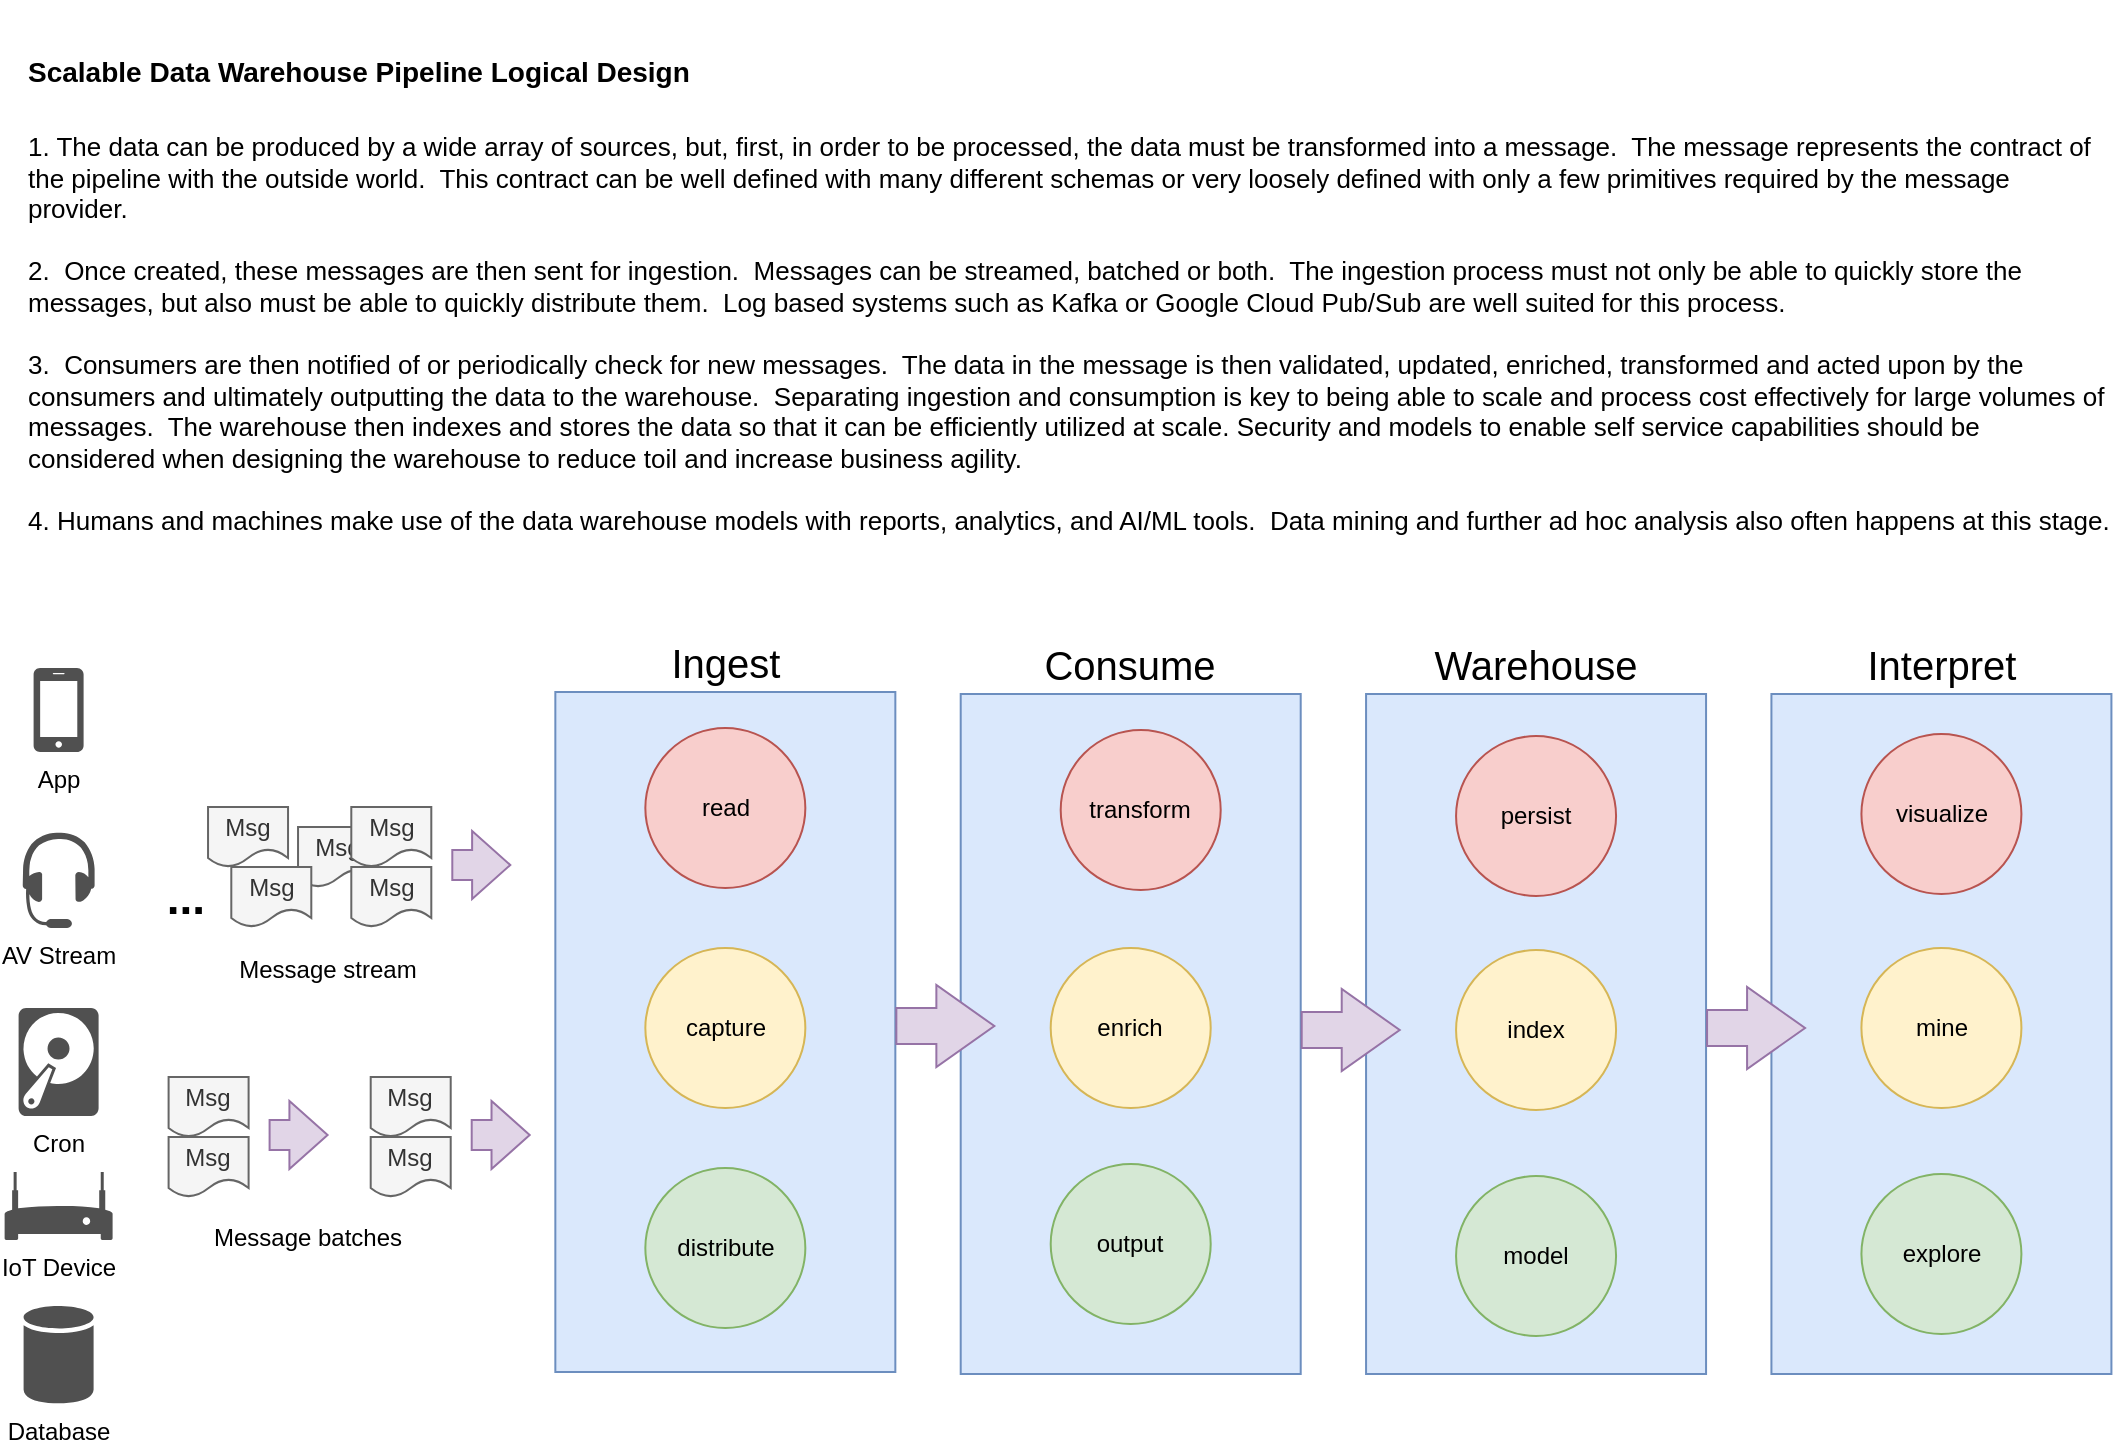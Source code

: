 <mxfile version="21.0.2" type="github">
  <diagram name="Data Warehouse" id="kMoMCdpy5W8sNm-j3-ZK">
    <mxGraphModel dx="1885" dy="860" grid="1" gridSize="10" guides="1" tooltips="1" connect="1" arrows="1" fold="1" page="1" pageScale="1" pageWidth="1100" pageHeight="850" math="0" shadow="0">
      <root>
        <mxCell id="0" />
        <mxCell id="1" parent="0" />
        <mxCell id="oZlIYxZioADE4AoBYQHe-13" value="Consume" style="rounded=0;whiteSpace=wrap;html=1;fillColor=#dae8fc;strokeColor=#6c8ebf;labelPosition=center;verticalLabelPosition=top;align=center;verticalAlign=bottom;fontStyle=0;fontSize=20;" parent="1" vertex="1">
          <mxGeometry x="496.35" y="353" width="170" height="340" as="geometry" />
        </mxCell>
        <mxCell id="oZlIYxZioADE4AoBYQHe-14" value="Warehouse" style="rounded=0;whiteSpace=wrap;html=1;fillColor=#dae8fc;strokeColor=#6c8ebf;labelPosition=center;verticalLabelPosition=top;align=center;verticalAlign=bottom;fontStyle=0;fontSize=20;" parent="1" vertex="1">
          <mxGeometry x="699.03" y="353" width="170" height="340" as="geometry" />
        </mxCell>
        <mxCell id="oZlIYxZioADE4AoBYQHe-15" value="Interpret" style="rounded=0;whiteSpace=wrap;html=1;fillColor=#dae8fc;strokeColor=#6c8ebf;labelPosition=center;verticalLabelPosition=top;align=center;verticalAlign=bottom;fontStyle=0;fontSize=20;" parent="1" vertex="1">
          <mxGeometry x="901.71" y="353" width="170" height="340" as="geometry" />
        </mxCell>
        <mxCell id="n4prdCTuh-MEloS2UhjO-1" value="Ingest" style="rounded=0;whiteSpace=wrap;html=1;fillColor=#dae8fc;strokeColor=#6c8ebf;labelPosition=center;verticalLabelPosition=top;align=center;verticalAlign=bottom;fontStyle=0;fontSize=20;" parent="1" vertex="1">
          <mxGeometry x="293.67" y="352" width="170" height="340" as="geometry" />
        </mxCell>
        <mxCell id="n4prdCTuh-MEloS2UhjO-3" value="read" style="ellipse;whiteSpace=wrap;html=1;aspect=fixed;fillColor=#f8cecc;strokeColor=#b85450;" parent="1" vertex="1">
          <mxGeometry x="338.67" y="370" width="80" height="80" as="geometry" />
        </mxCell>
        <mxCell id="n4prdCTuh-MEloS2UhjO-4" value="capture" style="ellipse;whiteSpace=wrap;html=1;aspect=fixed;fillColor=#fff2cc;strokeColor=#d6b656;" parent="1" vertex="1">
          <mxGeometry x="338.67" y="480" width="80" height="80" as="geometry" />
        </mxCell>
        <mxCell id="n4prdCTuh-MEloS2UhjO-5" value="distribute" style="ellipse;whiteSpace=wrap;html=1;aspect=fixed;fillColor=#d5e8d4;strokeColor=#82b366;" parent="1" vertex="1">
          <mxGeometry x="338.67" y="590" width="80" height="80" as="geometry" />
        </mxCell>
        <mxCell id="n4prdCTuh-MEloS2UhjO-12" value="IoT Device" style="sketch=0;pointerEvents=1;shadow=0;dashed=0;html=1;strokeColor=none;fillColor=#505050;labelPosition=center;verticalLabelPosition=bottom;verticalAlign=top;outlineConnect=0;align=center;shape=mxgraph.office.devices.modem;" parent="1" vertex="1">
          <mxGeometry x="18.3" y="592" width="54" height="34" as="geometry" />
        </mxCell>
        <mxCell id="n4prdCTuh-MEloS2UhjO-15" value="Cron" style="sketch=0;pointerEvents=1;shadow=0;dashed=0;html=1;strokeColor=none;fillColor=#505050;labelPosition=center;verticalLabelPosition=bottom;verticalAlign=top;outlineConnect=0;align=center;shape=mxgraph.office.devices.hard_disk;" parent="1" vertex="1">
          <mxGeometry x="25.3" y="510" width="40" height="54" as="geometry" />
        </mxCell>
        <mxCell id="n4prdCTuh-MEloS2UhjO-16" value="App" style="sketch=0;pointerEvents=1;shadow=0;dashed=0;html=1;strokeColor=none;fillColor=#505050;labelPosition=center;verticalLabelPosition=bottom;verticalAlign=top;outlineConnect=0;align=center;shape=mxgraph.office.devices.cell_phone_iphone_standalone;" parent="1" vertex="1">
          <mxGeometry x="32.8" y="340" width="25" height="42" as="geometry" />
        </mxCell>
        <mxCell id="n4prdCTuh-MEloS2UhjO-17" value="AV Stream" style="sketch=0;pointerEvents=1;shadow=0;dashed=0;html=1;strokeColor=none;fillColor=#505050;labelPosition=center;verticalLabelPosition=bottom;verticalAlign=top;outlineConnect=0;align=center;shape=mxgraph.office.devices.headset;" parent="1" vertex="1">
          <mxGeometry x="27.3" y="422" width="36" height="48" as="geometry" />
        </mxCell>
        <mxCell id="n4prdCTuh-MEloS2UhjO-21" value="transform" style="ellipse;whiteSpace=wrap;html=1;aspect=fixed;fillColor=#f8cecc;strokeColor=#b85450;" parent="1" vertex="1">
          <mxGeometry x="546.35" y="371" width="80" height="80" as="geometry" />
        </mxCell>
        <mxCell id="n4prdCTuh-MEloS2UhjO-22" value="enrich" style="ellipse;whiteSpace=wrap;html=1;aspect=fixed;fillColor=#fff2cc;strokeColor=#d6b656;" parent="1" vertex="1">
          <mxGeometry x="541.35" y="480" width="80" height="80" as="geometry" />
        </mxCell>
        <mxCell id="n4prdCTuh-MEloS2UhjO-23" value="output" style="ellipse;whiteSpace=wrap;html=1;aspect=fixed;fillColor=#d5e8d4;strokeColor=#82b366;" parent="1" vertex="1">
          <mxGeometry x="541.35" y="588" width="80" height="80" as="geometry" />
        </mxCell>
        <mxCell id="n4prdCTuh-MEloS2UhjO-26" value="persist" style="ellipse;whiteSpace=wrap;html=1;aspect=fixed;fillColor=#f8cecc;strokeColor=#b85450;" parent="1" vertex="1">
          <mxGeometry x="744.03" y="374" width="80" height="80" as="geometry" />
        </mxCell>
        <mxCell id="n4prdCTuh-MEloS2UhjO-27" value="index" style="ellipse;whiteSpace=wrap;html=1;aspect=fixed;fillColor=#fff2cc;strokeColor=#d6b656;" parent="1" vertex="1">
          <mxGeometry x="744.03" y="481" width="80" height="80" as="geometry" />
        </mxCell>
        <mxCell id="n4prdCTuh-MEloS2UhjO-28" value="model" style="ellipse;whiteSpace=wrap;html=1;aspect=fixed;fillColor=#d5e8d4;strokeColor=#82b366;" parent="1" vertex="1">
          <mxGeometry x="744.03" y="594" width="80" height="80" as="geometry" />
        </mxCell>
        <mxCell id="n4prdCTuh-MEloS2UhjO-31" value="visualize" style="ellipse;whiteSpace=wrap;html=1;aspect=fixed;fillColor=#f8cecc;strokeColor=#b85450;" parent="1" vertex="1">
          <mxGeometry x="946.71" y="373" width="80" height="80" as="geometry" />
        </mxCell>
        <mxCell id="n4prdCTuh-MEloS2UhjO-32" value="mine" style="ellipse;whiteSpace=wrap;html=1;aspect=fixed;fillColor=#fff2cc;strokeColor=#d6b656;" parent="1" vertex="1">
          <mxGeometry x="946.71" y="480" width="80" height="80" as="geometry" />
        </mxCell>
        <mxCell id="n4prdCTuh-MEloS2UhjO-33" value="explore" style="ellipse;whiteSpace=wrap;html=1;aspect=fixed;fillColor=#d5e8d4;strokeColor=#82b366;" parent="1" vertex="1">
          <mxGeometry x="946.71" y="593" width="80" height="80" as="geometry" />
        </mxCell>
        <mxCell id="oZlIYxZioADE4AoBYQHe-9" value="Database" style="sketch=0;shadow=0;dashed=0;html=1;strokeColor=none;fillColor=#505050;labelPosition=center;verticalLabelPosition=bottom;verticalAlign=top;outlineConnect=0;align=center;shape=mxgraph.office.databases.database;" parent="1" vertex="1">
          <mxGeometry x="27.8" y="659" width="35" height="49" as="geometry" />
        </mxCell>
        <mxCell id="oZlIYxZioADE4AoBYQHe-10" value="&lt;h1 style=&quot;&quot;&gt;&lt;font style=&quot;font-size: 14px;&quot;&gt;Scalable Data Warehouse Pipeline Logical Design&lt;/font&gt;&lt;/h1&gt;&lt;p style=&quot;font-size: 13px;&quot;&gt;1. The data can be produced by a wide array of sources, but, first, in order to be processed, the data must be transformed into a message.&amp;nbsp; The message represents the contract of the pipeline with the outside world.&amp;nbsp; This contract can be well defined with many different schemas or very loosely defined with only a few primitives required by the message provider.&amp;nbsp; &lt;br style=&quot;font-size: 13px;&quot;&gt;&lt;br style=&quot;font-size: 13px;&quot;&gt;2.&amp;nbsp; Once created, these messages are then sent for ingestion.&amp;nbsp; Messages can be streamed, batched or both.&amp;nbsp; The ingestion process must not only be able to quickly store the messages, but also must be able to quickly distribute them.&amp;nbsp; Log based systems such as Kafka or Google Cloud Pub/Sub are well suited for this process.&amp;nbsp; &lt;br style=&quot;font-size: 13px;&quot;&gt;&lt;br style=&quot;font-size: 13px;&quot;&gt;3.&amp;nbsp; Consumers are then notified of or periodically check for new messages.&amp;nbsp; The data in the message is then validated, updated, enriched, transformed and acted upon by the consumers and ultimately outputting the data to the warehouse.&amp;nbsp; Separating ingestion and consumption is key to being able to scale and process cost effectively for large volumes of messages.&amp;nbsp; The warehouse then indexes and stores the data so that it can be efficiently utilized at scale. Security and models to enable self service capabilities should be considered when designing the warehouse to reduce toil and increase business agility.&lt;br style=&quot;font-size: 13px;&quot;&gt;&lt;br style=&quot;font-size: 13px;&quot;&gt;4. Humans and machines make use of the data warehouse models with reports, analytics, and AI/ML tools.&amp;nbsp; Data mining and further ad hoc analysis also often happens at this stage.&lt;br style=&quot;font-size: 13px;&quot;&gt;&lt;/p&gt;" style="text;html=1;strokeColor=none;fillColor=none;spacing=5;spacingTop=-20;whiteSpace=wrap;overflow=hidden;rounded=0;fontSize=13;" parent="1" vertex="1">
          <mxGeometry x="25.3" y="16" width="1050" height="280" as="geometry" />
        </mxCell>
        <mxCell id="oZlIYxZioADE4AoBYQHe-28" value="Message stream" style="text;html=1;strokeColor=none;fillColor=none;align=center;verticalAlign=middle;whiteSpace=wrap;rounded=0;" parent="1" vertex="1">
          <mxGeometry x="100.3" y="481" width="160" height="20" as="geometry" />
        </mxCell>
        <mxCell id="oZlIYxZioADE4AoBYQHe-29" value="Message batches" style="text;html=1;strokeColor=none;fillColor=none;align=center;verticalAlign=middle;whiteSpace=wrap;rounded=0;" parent="1" vertex="1">
          <mxGeometry x="75.3" y="614.5" width="190" height="20" as="geometry" />
        </mxCell>
        <mxCell id="dWF9ONsK556TgpkqojAo-25" value="Msg" style="shape=document;whiteSpace=wrap;html=1;boundedLbl=1;fillColor=#f5f5f5;fontColor=#333333;strokeColor=#666666;" vertex="1" parent="1">
          <mxGeometry x="165.02" y="419.5" width="40" height="30" as="geometry" />
        </mxCell>
        <mxCell id="dWF9ONsK556TgpkqojAo-30" value="" style="shape=flexArrow;endArrow=classic;html=1;rounded=0;fillColor=#e1d5e7;strokeColor=#9673a6;endWidth=22;endSize=9.33;width=18;labelBackgroundColor=none;" edge="1" parent="1">
          <mxGeometry x="0.03" width="50" height="50" relative="1" as="geometry">
            <mxPoint x="463.67" y="519" as="sourcePoint" />
            <mxPoint x="513.67" y="519" as="targetPoint" />
            <mxPoint as="offset" />
          </mxGeometry>
        </mxCell>
        <mxCell id="dWF9ONsK556TgpkqojAo-32" value="" style="shape=flexArrow;endArrow=classic;html=1;rounded=0;fillColor=#e1d5e7;strokeColor=#9673a6;endWidth=22;endSize=9.33;width=18;labelBackgroundColor=none;" edge="1" parent="1">
          <mxGeometry x="0.03" width="50" height="50" relative="1" as="geometry">
            <mxPoint x="666.35" y="521" as="sourcePoint" />
            <mxPoint x="716.35" y="521" as="targetPoint" />
            <mxPoint as="offset" />
          </mxGeometry>
        </mxCell>
        <mxCell id="dWF9ONsK556TgpkqojAo-34" value="" style="shape=flexArrow;endArrow=classic;html=1;rounded=0;fillColor=#e1d5e7;strokeColor=#9673a6;endWidth=22;endSize=9.33;width=18;labelBackgroundColor=none;" edge="1" parent="1">
          <mxGeometry x="0.03" width="50" height="50" relative="1" as="geometry">
            <mxPoint x="869.03" y="520" as="sourcePoint" />
            <mxPoint x="919.03" y="520" as="targetPoint" />
            <mxPoint as="offset" />
          </mxGeometry>
        </mxCell>
        <mxCell id="dWF9ONsK556TgpkqojAo-36" value="Msg" style="shape=document;whiteSpace=wrap;html=1;boundedLbl=1;fillColor=#f5f5f5;fontColor=#333333;strokeColor=#666666;" vertex="1" parent="1">
          <mxGeometry x="131.65" y="439.5" width="40" height="30" as="geometry" />
        </mxCell>
        <mxCell id="dWF9ONsK556TgpkqojAo-37" value="Msg" style="shape=document;whiteSpace=wrap;html=1;boundedLbl=1;fillColor=#f5f5f5;fontColor=#333333;strokeColor=#666666;" vertex="1" parent="1">
          <mxGeometry x="120.02" y="409.5" width="40" height="30" as="geometry" />
        </mxCell>
        <mxCell id="dWF9ONsK556TgpkqojAo-39" value="Msg" style="shape=document;whiteSpace=wrap;html=1;boundedLbl=1;fillColor=#f5f5f5;fontColor=#333333;strokeColor=#666666;" vertex="1" parent="1">
          <mxGeometry x="191.65" y="439.5" width="40" height="30" as="geometry" />
        </mxCell>
        <mxCell id="dWF9ONsK556TgpkqojAo-40" value="Msg" style="shape=document;whiteSpace=wrap;html=1;boundedLbl=1;fillColor=#f5f5f5;fontColor=#333333;strokeColor=#666666;" vertex="1" parent="1">
          <mxGeometry x="191.65" y="409.5" width="40" height="30" as="geometry" />
        </mxCell>
        <mxCell id="dWF9ONsK556TgpkqojAo-41" value="" style="shape=flexArrow;endArrow=classic;html=1;rounded=0;fillColor=#e1d5e7;strokeColor=#9673a6;endWidth=18;endSize=6.03;width=15;labelBackgroundColor=none;" edge="1" parent="1">
          <mxGeometry x="0.03" width="50" height="50" relative="1" as="geometry">
            <mxPoint x="241.65" y="438.5" as="sourcePoint" />
            <mxPoint x="271.65" y="438.5" as="targetPoint" />
            <mxPoint as="offset" />
          </mxGeometry>
        </mxCell>
        <mxCell id="dWF9ONsK556TgpkqojAo-42" value="Msg" style="shape=document;whiteSpace=wrap;html=1;boundedLbl=1;fillColor=#f5f5f5;fontColor=#333333;strokeColor=#666666;" vertex="1" parent="1">
          <mxGeometry x="100.3" y="574.5" width="40" height="30" as="geometry" />
        </mxCell>
        <mxCell id="dWF9ONsK556TgpkqojAo-43" value="Msg" style="shape=document;whiteSpace=wrap;html=1;boundedLbl=1;fillColor=#f5f5f5;fontColor=#333333;strokeColor=#666666;" vertex="1" parent="1">
          <mxGeometry x="100.3" y="544.5" width="40" height="30" as="geometry" />
        </mxCell>
        <mxCell id="dWF9ONsK556TgpkqojAo-44" value="" style="shape=flexArrow;endArrow=classic;html=1;rounded=0;fillColor=#e1d5e7;strokeColor=#9673a6;endWidth=18;endSize=6.03;width=15;labelBackgroundColor=none;" edge="1" parent="1">
          <mxGeometry x="0.03" width="50" height="50" relative="1" as="geometry">
            <mxPoint x="150.3" y="573.5" as="sourcePoint" />
            <mxPoint x="180.3" y="573.5" as="targetPoint" />
            <mxPoint as="offset" />
          </mxGeometry>
        </mxCell>
        <mxCell id="dWF9ONsK556TgpkqojAo-45" value="Msg" style="shape=document;whiteSpace=wrap;html=1;boundedLbl=1;fillColor=#f5f5f5;fontColor=#333333;strokeColor=#666666;" vertex="1" parent="1">
          <mxGeometry x="201.35" y="574.5" width="40" height="30" as="geometry" />
        </mxCell>
        <mxCell id="dWF9ONsK556TgpkqojAo-46" value="Msg" style="shape=document;whiteSpace=wrap;html=1;boundedLbl=1;fillColor=#f5f5f5;fontColor=#333333;strokeColor=#666666;" vertex="1" parent="1">
          <mxGeometry x="201.35" y="544.5" width="40" height="30" as="geometry" />
        </mxCell>
        <mxCell id="dWF9ONsK556TgpkqojAo-47" value="" style="shape=flexArrow;endArrow=classic;html=1;rounded=0;fillColor=#e1d5e7;strokeColor=#9673a6;endWidth=18;endSize=6.03;width=15;labelBackgroundColor=none;" edge="1" parent="1">
          <mxGeometry x="0.03" width="50" height="50" relative="1" as="geometry">
            <mxPoint x="251.35" y="573.5" as="sourcePoint" />
            <mxPoint x="281.35" y="573.5" as="targetPoint" />
            <mxPoint as="offset" />
          </mxGeometry>
        </mxCell>
        <mxCell id="dWF9ONsK556TgpkqojAo-50" value="..." style="text;html=1;strokeColor=none;fillColor=none;align=center;verticalAlign=middle;whiteSpace=wrap;rounded=0;fontStyle=1;fontSize=23;" vertex="1" parent="1">
          <mxGeometry x="90.3" y="444.5" width="38.37" height="20" as="geometry" />
        </mxCell>
      </root>
    </mxGraphModel>
  </diagram>
</mxfile>

